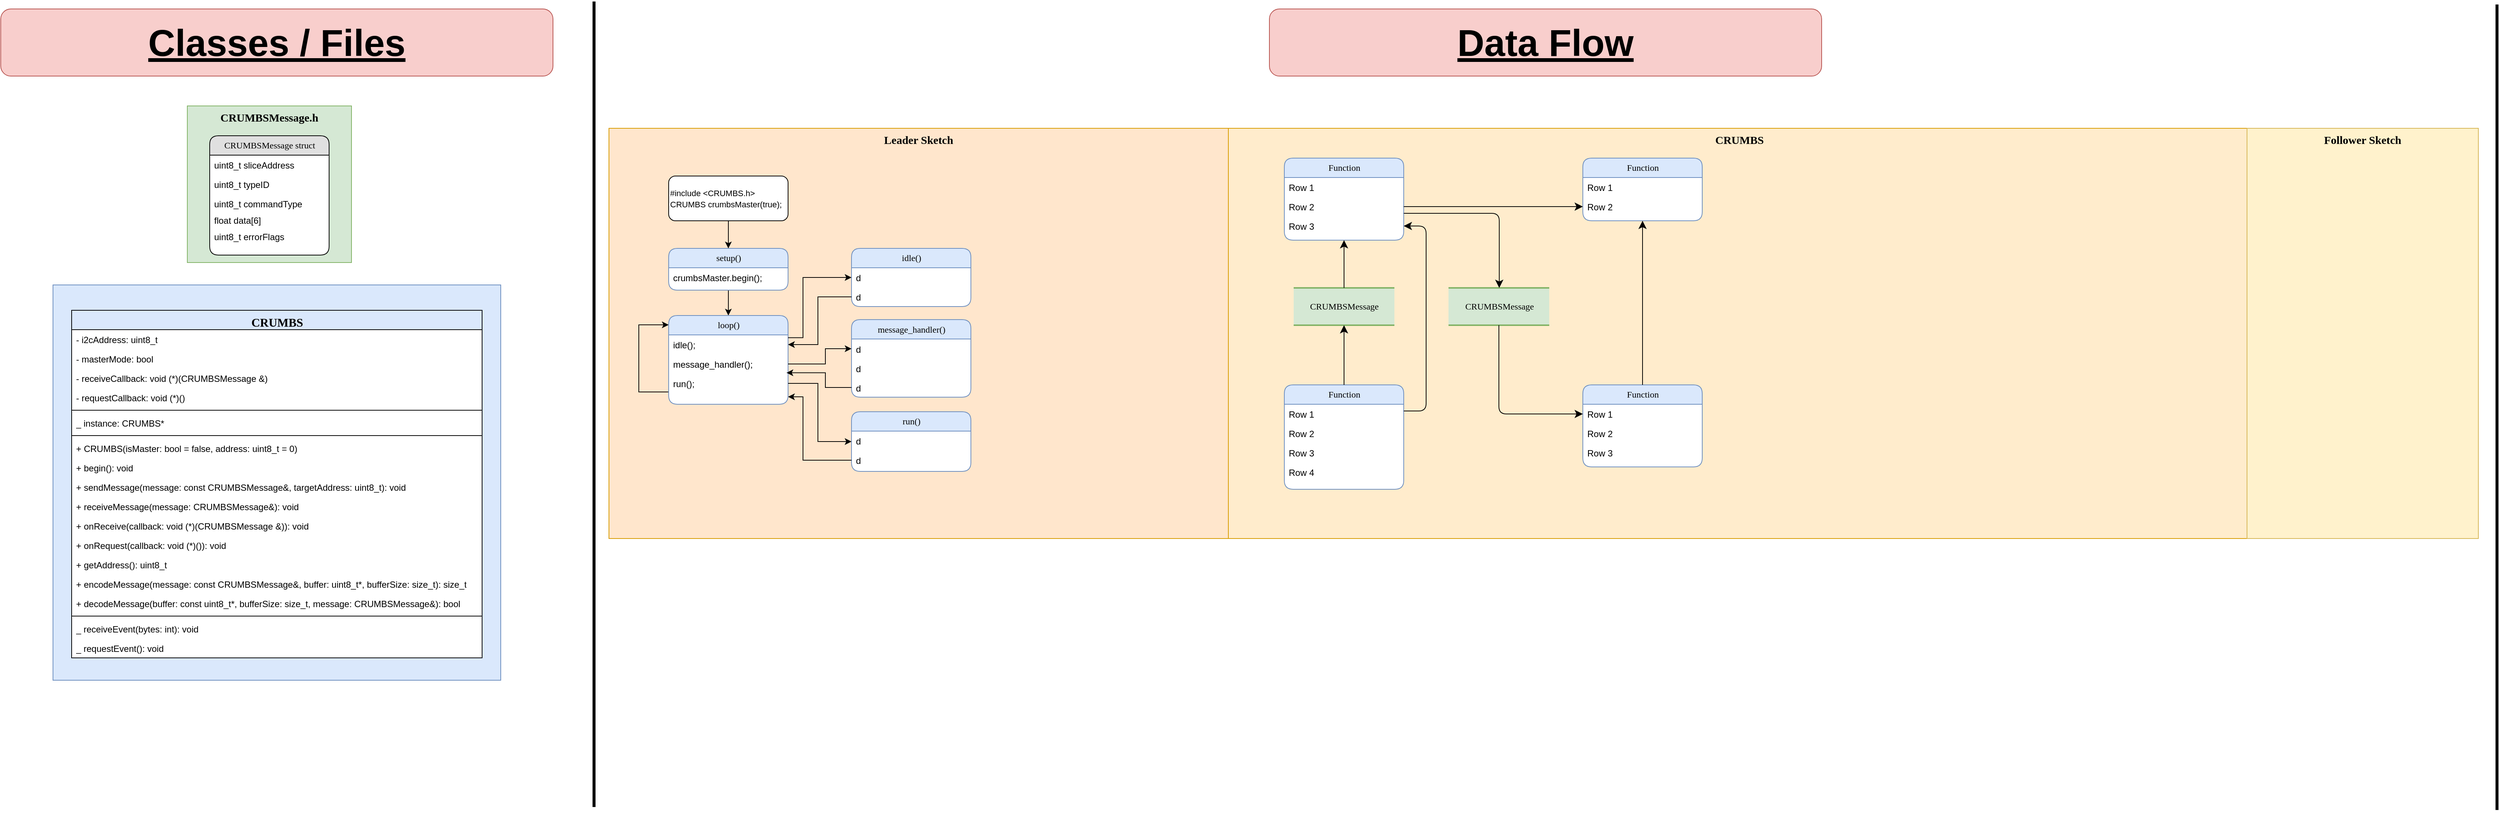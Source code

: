 <mxfile version="26.0.16">
  <diagram id="tjmWz-L2Z0vWePFaMeoU" name="Page-1">
    <mxGraphModel dx="1434" dy="844" grid="1" gridSize="10" guides="1" tooltips="1" connect="1" arrows="1" fold="1" page="1" pageScale="1" pageWidth="850" pageHeight="1100" math="0" shadow="0">
      <root>
        <mxCell id="0" />
        <mxCell id="1" parent="0" />
        <mxCell id="GCxnZ_K5_v9I7kZ8iRKZ-68" value="" style="rounded=0;whiteSpace=wrap;html=1;fillColor=#FFECCC;strokeColor=#d79b00;movable=0;resizable=0;rotatable=0;deletable=0;editable=0;locked=1;connectable=0;" vertex="1" parent="1">
          <mxGeometry x="1700" y="180" width="1365" height="550" as="geometry" />
        </mxCell>
        <mxCell id="GCxnZ_K5_v9I7kZ8iRKZ-62" value="" style="rounded=0;whiteSpace=wrap;html=1;fillColor=#dae8fc;strokeColor=#6c8ebf;" vertex="1" parent="1">
          <mxGeometry x="125" y="390" width="600" height="530" as="geometry" />
        </mxCell>
        <mxCell id="GCxnZ_K5_v9I7kZ8iRKZ-32" value="" style="rounded=0;whiteSpace=wrap;html=1;fillColor=#d5e8d4;strokeColor=#82b366;" vertex="1" parent="1">
          <mxGeometry x="305" y="150" width="220" height="210" as="geometry" />
        </mxCell>
        <mxCell id="GCxnZ_K5_v9I7kZ8iRKZ-2" value="CRUMBSMessage" style="html=1;rounded=0;shadow=0;comic=0;labelBackgroundColor=none;strokeWidth=2;fontFamily=Verdana;fontSize=12;align=center;shape=mxgraph.ios7ui.horLines;fillColor=#d5e8d4;strokeColor=#82b366;" vertex="1" parent="1">
          <mxGeometry x="1787.5" y="394" width="135" height="50" as="geometry" />
        </mxCell>
        <mxCell id="GCxnZ_K5_v9I7kZ8iRKZ-3" value="Function" style="swimlane;html=1;fontStyle=0;childLayout=stackLayout;horizontal=1;startSize=26;fillColor=#dae8fc;horizontalStack=0;resizeParent=1;resizeLast=0;collapsible=1;marginBottom=0;swimlaneFillColor=#ffffff;align=center;rounded=1;shadow=0;comic=0;labelBackgroundColor=none;strokeWidth=1;fontFamily=Verdana;fontSize=12;strokeColor=#6c8ebf;" vertex="1" parent="1">
          <mxGeometry x="1775" y="220" width="160" height="110" as="geometry" />
        </mxCell>
        <mxCell id="GCxnZ_K5_v9I7kZ8iRKZ-4" value="Row 1" style="text;html=1;strokeColor=none;fillColor=none;spacingLeft=4;spacingRight=4;whiteSpace=wrap;overflow=hidden;rotatable=0;points=[[0,0.5],[1,0.5]];portConstraint=eastwest;" vertex="1" parent="GCxnZ_K5_v9I7kZ8iRKZ-3">
          <mxGeometry y="26" width="160" height="26" as="geometry" />
        </mxCell>
        <mxCell id="GCxnZ_K5_v9I7kZ8iRKZ-5" value="Row 2" style="text;html=1;strokeColor=none;fillColor=none;spacingLeft=4;spacingRight=4;whiteSpace=wrap;overflow=hidden;rotatable=0;points=[[0,0.5],[1,0.5]];portConstraint=eastwest;" vertex="1" parent="GCxnZ_K5_v9I7kZ8iRKZ-3">
          <mxGeometry y="52" width="160" height="26" as="geometry" />
        </mxCell>
        <mxCell id="GCxnZ_K5_v9I7kZ8iRKZ-6" value="Row 3" style="text;html=1;strokeColor=none;fillColor=none;spacingLeft=4;spacingRight=4;whiteSpace=wrap;overflow=hidden;rotatable=0;points=[[0,0.5],[1,0.5]];portConstraint=eastwest;" vertex="1" parent="GCxnZ_K5_v9I7kZ8iRKZ-3">
          <mxGeometry y="78" width="160" height="26" as="geometry" />
        </mxCell>
        <mxCell id="GCxnZ_K5_v9I7kZ8iRKZ-7" value="Function" style="swimlane;html=1;fontStyle=0;childLayout=stackLayout;horizontal=1;startSize=26;fillColor=#dae8fc;horizontalStack=0;resizeParent=1;resizeLast=0;collapsible=1;marginBottom=0;swimlaneFillColor=#ffffff;align=center;rounded=1;shadow=0;comic=0;labelBackgroundColor=none;strokeWidth=1;fontFamily=Verdana;fontSize=12;strokeColor=#6c8ebf;" vertex="1" parent="1">
          <mxGeometry x="1775" y="524" width="160" height="140" as="geometry" />
        </mxCell>
        <mxCell id="GCxnZ_K5_v9I7kZ8iRKZ-8" value="Row 1" style="text;html=1;strokeColor=none;fillColor=none;spacingLeft=4;spacingRight=4;whiteSpace=wrap;overflow=hidden;rotatable=0;points=[[0,0.5],[1,0.5]];portConstraint=eastwest;" vertex="1" parent="GCxnZ_K5_v9I7kZ8iRKZ-7">
          <mxGeometry y="26" width="160" height="26" as="geometry" />
        </mxCell>
        <mxCell id="GCxnZ_K5_v9I7kZ8iRKZ-9" value="Row 2" style="text;html=1;strokeColor=none;fillColor=none;spacingLeft=4;spacingRight=4;whiteSpace=wrap;overflow=hidden;rotatable=0;points=[[0,0.5],[1,0.5]];portConstraint=eastwest;" vertex="1" parent="GCxnZ_K5_v9I7kZ8iRKZ-7">
          <mxGeometry y="52" width="160" height="26" as="geometry" />
        </mxCell>
        <mxCell id="GCxnZ_K5_v9I7kZ8iRKZ-10" value="Row 3" style="text;html=1;strokeColor=none;fillColor=none;spacingLeft=4;spacingRight=4;whiteSpace=wrap;overflow=hidden;rotatable=0;points=[[0,0.5],[1,0.5]];portConstraint=eastwest;" vertex="1" parent="GCxnZ_K5_v9I7kZ8iRKZ-7">
          <mxGeometry y="78" width="160" height="26" as="geometry" />
        </mxCell>
        <mxCell id="GCxnZ_K5_v9I7kZ8iRKZ-11" value="Row 4" style="text;html=1;strokeColor=none;fillColor=none;spacingLeft=4;spacingRight=4;whiteSpace=wrap;overflow=hidden;rotatable=0;points=[[0,0.5],[1,0.5]];portConstraint=eastwest;" vertex="1" parent="GCxnZ_K5_v9I7kZ8iRKZ-7">
          <mxGeometry y="104" width="160" height="26" as="geometry" />
        </mxCell>
        <mxCell id="GCxnZ_K5_v9I7kZ8iRKZ-12" value="Function" style="swimlane;html=1;fontStyle=0;childLayout=stackLayout;horizontal=1;startSize=26;fillColor=#dae8fc;horizontalStack=0;resizeParent=1;resizeLast=0;collapsible=1;marginBottom=0;swimlaneFillColor=#ffffff;align=center;rounded=1;shadow=0;comic=0;labelBackgroundColor=none;strokeWidth=1;fontFamily=Verdana;fontSize=12;strokeColor=#6c8ebf;" vertex="1" parent="1">
          <mxGeometry x="2175" y="220" width="160" height="84" as="geometry" />
        </mxCell>
        <mxCell id="GCxnZ_K5_v9I7kZ8iRKZ-13" value="Row 1" style="text;html=1;strokeColor=none;fillColor=none;spacingLeft=4;spacingRight=4;whiteSpace=wrap;overflow=hidden;rotatable=0;points=[[0,0.5],[1,0.5]];portConstraint=eastwest;" vertex="1" parent="GCxnZ_K5_v9I7kZ8iRKZ-12">
          <mxGeometry y="26" width="160" height="26" as="geometry" />
        </mxCell>
        <mxCell id="GCxnZ_K5_v9I7kZ8iRKZ-14" value="Row 2" style="text;html=1;strokeColor=none;fillColor=none;spacingLeft=4;spacingRight=4;whiteSpace=wrap;overflow=hidden;rotatable=0;points=[[0,0.5],[1,0.5]];portConstraint=eastwest;" vertex="1" parent="GCxnZ_K5_v9I7kZ8iRKZ-12">
          <mxGeometry y="52" width="160" height="26" as="geometry" />
        </mxCell>
        <mxCell id="GCxnZ_K5_v9I7kZ8iRKZ-15" value="Function" style="swimlane;html=1;fontStyle=0;childLayout=stackLayout;horizontal=1;startSize=26;fillColor=#dae8fc;horizontalStack=0;resizeParent=1;resizeLast=0;collapsible=1;marginBottom=0;swimlaneFillColor=#ffffff;align=center;rounded=1;shadow=0;comic=0;labelBackgroundColor=none;strokeWidth=1;fontFamily=Verdana;fontSize=12;strokeColor=#6c8ebf;" vertex="1" parent="1">
          <mxGeometry x="2175" y="524" width="160" height="110" as="geometry" />
        </mxCell>
        <mxCell id="GCxnZ_K5_v9I7kZ8iRKZ-16" value="Row 1" style="text;html=1;strokeColor=none;fillColor=none;spacingLeft=4;spacingRight=4;whiteSpace=wrap;overflow=hidden;rotatable=0;points=[[0,0.5],[1,0.5]];portConstraint=eastwest;" vertex="1" parent="GCxnZ_K5_v9I7kZ8iRKZ-15">
          <mxGeometry y="26" width="160" height="26" as="geometry" />
        </mxCell>
        <mxCell id="GCxnZ_K5_v9I7kZ8iRKZ-17" value="Row 2" style="text;html=1;strokeColor=none;fillColor=none;spacingLeft=4;spacingRight=4;whiteSpace=wrap;overflow=hidden;rotatable=0;points=[[0,0.5],[1,0.5]];portConstraint=eastwest;" vertex="1" parent="GCxnZ_K5_v9I7kZ8iRKZ-15">
          <mxGeometry y="52" width="160" height="26" as="geometry" />
        </mxCell>
        <mxCell id="GCxnZ_K5_v9I7kZ8iRKZ-18" value="Row 3" style="text;html=1;strokeColor=none;fillColor=none;spacingLeft=4;spacingRight=4;whiteSpace=wrap;overflow=hidden;rotatable=0;points=[[0,0.5],[1,0.5]];portConstraint=eastwest;" vertex="1" parent="GCxnZ_K5_v9I7kZ8iRKZ-15">
          <mxGeometry y="78" width="160" height="26" as="geometry" />
        </mxCell>
        <mxCell id="GCxnZ_K5_v9I7kZ8iRKZ-19" value="CRUMBSMessage" style="html=1;rounded=0;shadow=0;comic=0;labelBackgroundColor=none;strokeWidth=2;fontFamily=Verdana;fontSize=12;align=center;shape=mxgraph.ios7ui.horLines;fillColor=#d5e8d4;strokeColor=#82b366;" vertex="1" parent="1">
          <mxGeometry x="1995" y="394" width="135" height="50" as="geometry" />
        </mxCell>
        <mxCell id="GCxnZ_K5_v9I7kZ8iRKZ-20" style="edgeStyle=none;html=1;labelBackgroundColor=none;startFill=0;startSize=8;endFill=1;endSize=8;fontFamily=Verdana;fontSize=12;" edge="1" parent="1" source="GCxnZ_K5_v9I7kZ8iRKZ-7" target="GCxnZ_K5_v9I7kZ8iRKZ-2">
          <mxGeometry relative="1" as="geometry" />
        </mxCell>
        <mxCell id="GCxnZ_K5_v9I7kZ8iRKZ-21" style="edgeStyle=none;html=1;labelBackgroundColor=none;startFill=0;startSize=8;endFill=1;endSize=8;fontFamily=Verdana;fontSize=12;" edge="1" parent="1" source="GCxnZ_K5_v9I7kZ8iRKZ-2" target="GCxnZ_K5_v9I7kZ8iRKZ-3">
          <mxGeometry relative="1" as="geometry" />
        </mxCell>
        <mxCell id="GCxnZ_K5_v9I7kZ8iRKZ-22" style="edgeStyle=orthogonalEdgeStyle;html=1;labelBackgroundColor=none;startFill=0;startSize=8;endFill=1;endSize=8;fontFamily=Verdana;fontSize=12;exitX=1;exitY=0.25;entryX=1;entryY=0.5;" edge="1" parent="1" source="GCxnZ_K5_v9I7kZ8iRKZ-7" target="GCxnZ_K5_v9I7kZ8iRKZ-6">
          <mxGeometry relative="1" as="geometry">
            <Array as="points">
              <mxPoint x="1965" y="559" />
              <mxPoint x="1965" y="311" />
            </Array>
          </mxGeometry>
        </mxCell>
        <mxCell id="GCxnZ_K5_v9I7kZ8iRKZ-23" value="" style="edgeStyle=orthogonalEdgeStyle;html=1;labelBackgroundColor=none;startFill=0;startSize=8;endFill=1;endSize=8;fontFamily=Verdana;fontSize=12;" edge="1" parent="1" source="GCxnZ_K5_v9I7kZ8iRKZ-19" target="GCxnZ_K5_v9I7kZ8iRKZ-16">
          <mxGeometry x="-0.134" y="32" relative="1" as="geometry">
            <mxPoint as="offset" />
          </mxGeometry>
        </mxCell>
        <mxCell id="GCxnZ_K5_v9I7kZ8iRKZ-24" style="edgeStyle=orthogonalEdgeStyle;html=1;labelBackgroundColor=none;startFill=0;startSize=8;endFill=1;endSize=8;fontFamily=Verdana;fontSize=12;" edge="1" parent="1" source="GCxnZ_K5_v9I7kZ8iRKZ-3" target="GCxnZ_K5_v9I7kZ8iRKZ-19">
          <mxGeometry relative="1" as="geometry">
            <Array as="points">
              <mxPoint x="2063" y="294" />
            </Array>
          </mxGeometry>
        </mxCell>
        <mxCell id="GCxnZ_K5_v9I7kZ8iRKZ-25" style="edgeStyle=orthogonalEdgeStyle;html=1;labelBackgroundColor=none;startFill=0;startSize=8;endFill=1;endSize=8;fontFamily=Verdana;fontSize=12;" edge="1" parent="1" source="GCxnZ_K5_v9I7kZ8iRKZ-15" target="GCxnZ_K5_v9I7kZ8iRKZ-12">
          <mxGeometry relative="1" as="geometry" />
        </mxCell>
        <mxCell id="GCxnZ_K5_v9I7kZ8iRKZ-26" style="edgeStyle=orthogonalEdgeStyle;html=1;exitX=1;exitY=0.5;entryX=0;entryY=0.5;labelBackgroundColor=none;startFill=0;startSize=8;endFill=1;endSize=8;fontFamily=Verdana;fontSize=12;" edge="1" parent="1" source="GCxnZ_K5_v9I7kZ8iRKZ-5" target="GCxnZ_K5_v9I7kZ8iRKZ-14">
          <mxGeometry relative="1" as="geometry">
            <Array as="points" />
          </mxGeometry>
        </mxCell>
        <mxCell id="GCxnZ_K5_v9I7kZ8iRKZ-27" value="CRUMBSMessage struct" style="swimlane;html=1;fontStyle=0;childLayout=stackLayout;horizontal=1;startSize=26;fillColor=#e0e0e0;horizontalStack=0;resizeParent=1;resizeLast=0;collapsible=1;marginBottom=0;swimlaneFillColor=#ffffff;align=center;rounded=1;shadow=0;comic=0;labelBackgroundColor=none;strokeWidth=1;fontFamily=Verdana;fontSize=12" vertex="1" parent="1">
          <mxGeometry x="335" y="190" width="160" height="160" as="geometry" />
        </mxCell>
        <mxCell id="GCxnZ_K5_v9I7kZ8iRKZ-28" value="uint8_t sliceAddress" style="text;html=1;strokeColor=none;fillColor=none;spacingLeft=4;spacingRight=4;whiteSpace=wrap;overflow=hidden;rotatable=0;points=[[0,0.5],[1,0.5]];portConstraint=eastwest;" vertex="1" parent="GCxnZ_K5_v9I7kZ8iRKZ-27">
          <mxGeometry y="26" width="160" height="26" as="geometry" />
        </mxCell>
        <mxCell id="GCxnZ_K5_v9I7kZ8iRKZ-29" value="uint8_t&amp;nbsp;typeID" style="text;html=1;strokeColor=none;fillColor=none;spacingLeft=4;spacingRight=4;whiteSpace=wrap;overflow=hidden;rotatable=0;points=[[0,0.5],[1,0.5]];portConstraint=eastwest;" vertex="1" parent="GCxnZ_K5_v9I7kZ8iRKZ-27">
          <mxGeometry y="52" width="160" height="26" as="geometry" />
        </mxCell>
        <mxCell id="GCxnZ_K5_v9I7kZ8iRKZ-30" value="uint8_t&amp;nbsp;commandType" style="text;html=1;strokeColor=none;fillColor=none;spacingLeft=4;spacingRight=4;whiteSpace=wrap;overflow=hidden;rotatable=0;points=[[0,0.5],[1,0.5]];portConstraint=eastwest;" vertex="1" parent="GCxnZ_K5_v9I7kZ8iRKZ-27">
          <mxGeometry y="78" width="160" height="22" as="geometry" />
        </mxCell>
        <mxCell id="GCxnZ_K5_v9I7kZ8iRKZ-33" value="float data[6]" style="text;html=1;strokeColor=none;fillColor=none;spacingLeft=4;spacingRight=4;whiteSpace=wrap;overflow=hidden;rotatable=0;points=[[0,0.5],[1,0.5]];portConstraint=eastwest;" vertex="1" parent="GCxnZ_K5_v9I7kZ8iRKZ-27">
          <mxGeometry y="100" width="160" height="22" as="geometry" />
        </mxCell>
        <mxCell id="GCxnZ_K5_v9I7kZ8iRKZ-34" value="uint8_t&amp;nbsp;errorFlags" style="text;html=1;strokeColor=none;fillColor=none;spacingLeft=4;spacingRight=4;whiteSpace=wrap;overflow=hidden;rotatable=0;points=[[0,0.5],[1,0.5]];portConstraint=eastwest;" vertex="1" parent="GCxnZ_K5_v9I7kZ8iRKZ-27">
          <mxGeometry y="122" width="160" height="22" as="geometry" />
        </mxCell>
        <mxCell id="GCxnZ_K5_v9I7kZ8iRKZ-36" value="&lt;span style=&quot;color: rgb(0, 0, 0); font-family: Verdana; font-style: normal; font-variant-ligatures: normal; font-variant-caps: normal; letter-spacing: normal; orphans: 2; text-indent: 0px; text-transform: none; widows: 2; word-spacing: 0px; -webkit-text-stroke-width: 0px; white-space: nowrap; text-decoration-thickness: initial; text-decoration-style: initial; text-decoration-color: initial; float: none; display: inline !important;&quot;&gt;CRUMBSMessage.h&lt;/span&gt;" style="text;whiteSpace=wrap;html=1;align=center;fontSize=15;fontStyle=1;labelBackgroundColor=none;" vertex="1" parent="1">
          <mxGeometry x="345" y="150" width="140" height="40" as="geometry" />
        </mxCell>
        <mxCell id="GCxnZ_K5_v9I7kZ8iRKZ-37" value="&lt;font style=&quot;font-size: 16px;&quot;&gt;CRUMBS&lt;/font&gt;" style="swimlane;html=1;fontStyle=1;align=center;verticalAlign=top;childLayout=stackLayout;horizontal=1;startSize=26;horizontalStack=0;resizeParent=1;resizeLast=0;collapsible=1;marginBottom=0;swimlaneFillColor=#ffffff;rounded=0;shadow=0;comic=0;labelBackgroundColor=none;strokeWidth=1;fillColor=none;fontFamily=Verdana;fontSize=12" vertex="1" parent="1">
          <mxGeometry x="150" y="424" width="550" height="466" as="geometry" />
        </mxCell>
        <mxCell id="GCxnZ_K5_v9I7kZ8iRKZ-39" value="- i2cAddress: uint8_t" style="text;html=1;strokeColor=none;fillColor=none;align=left;verticalAlign=top;spacingLeft=4;spacingRight=4;whiteSpace=wrap;overflow=hidden;rotatable=0;points=[[0,0.5],[1,0.5]];portConstraint=eastwest;" vertex="1" parent="GCxnZ_K5_v9I7kZ8iRKZ-37">
          <mxGeometry y="26" width="550" height="26" as="geometry" />
        </mxCell>
        <mxCell id="GCxnZ_K5_v9I7kZ8iRKZ-40" value="- masterMode: bool" style="text;html=1;strokeColor=none;fillColor=none;align=left;verticalAlign=top;spacingLeft=4;spacingRight=4;whiteSpace=wrap;overflow=hidden;rotatable=0;points=[[0,0.5],[1,0.5]];portConstraint=eastwest;" vertex="1" parent="GCxnZ_K5_v9I7kZ8iRKZ-37">
          <mxGeometry y="52" width="550" height="26" as="geometry" />
        </mxCell>
        <mxCell id="GCxnZ_K5_v9I7kZ8iRKZ-41" value="- receiveCallback: void (*)(CRUMBSMessage &amp;amp;)" style="text;html=1;strokeColor=none;fillColor=none;align=left;verticalAlign=top;spacingLeft=4;spacingRight=4;whiteSpace=wrap;overflow=hidden;rotatable=0;points=[[0,0.5],[1,0.5]];portConstraint=eastwest;" vertex="1" parent="GCxnZ_K5_v9I7kZ8iRKZ-37">
          <mxGeometry y="78" width="550" height="26" as="geometry" />
        </mxCell>
        <mxCell id="GCxnZ_K5_v9I7kZ8iRKZ-42" value="- requestCallback: void (*)()" style="text;html=1;strokeColor=none;fillColor=none;align=left;verticalAlign=top;spacingLeft=4;spacingRight=4;whiteSpace=wrap;overflow=hidden;rotatable=0;points=[[0,0.5],[1,0.5]];portConstraint=eastwest;" vertex="1" parent="GCxnZ_K5_v9I7kZ8iRKZ-37">
          <mxGeometry y="104" width="550" height="26" as="geometry" />
        </mxCell>
        <mxCell id="GCxnZ_K5_v9I7kZ8iRKZ-43" value="" style="line;html=1;strokeWidth=1;fillColor=none;align=left;verticalAlign=middle;spacingTop=-1;spacingLeft=3;spacingRight=3;rotatable=0;labelPosition=right;points=[];portConstraint=eastwest;" vertex="1" parent="GCxnZ_K5_v9I7kZ8iRKZ-37">
          <mxGeometry y="130" width="550" height="8" as="geometry" />
        </mxCell>
        <mxCell id="GCxnZ_K5_v9I7kZ8iRKZ-45" value="_ instance: CRUMBS*" style="text;html=1;strokeColor=none;fillColor=none;align=left;verticalAlign=top;spacingLeft=4;spacingRight=4;whiteSpace=wrap;overflow=hidden;rotatable=0;points=[[0,0.5],[1,0.5]];portConstraint=eastwest;" vertex="1" parent="GCxnZ_K5_v9I7kZ8iRKZ-37">
          <mxGeometry y="138" width="550" height="26" as="geometry" />
        </mxCell>
        <mxCell id="GCxnZ_K5_v9I7kZ8iRKZ-59" value="" style="line;html=1;strokeWidth=1;fillColor=none;align=left;verticalAlign=middle;spacingTop=-1;spacingLeft=3;spacingRight=3;rotatable=0;labelPosition=right;points=[];portConstraint=eastwest;" vertex="1" parent="GCxnZ_K5_v9I7kZ8iRKZ-37">
          <mxGeometry y="164" width="550" height="8" as="geometry" />
        </mxCell>
        <mxCell id="GCxnZ_K5_v9I7kZ8iRKZ-60" value="+ CRUMBS(isMaster: bool = false, address: uint8_t = 0)" style="text;html=1;strokeColor=none;fillColor=none;align=left;verticalAlign=top;spacingLeft=4;spacingRight=4;whiteSpace=wrap;overflow=hidden;rotatable=0;points=[[0,0.5],[1,0.5]];portConstraint=eastwest;" vertex="1" parent="GCxnZ_K5_v9I7kZ8iRKZ-37">
          <mxGeometry y="172" width="550" height="26" as="geometry" />
        </mxCell>
        <mxCell id="GCxnZ_K5_v9I7kZ8iRKZ-46" value="+ begin(): void" style="text;html=1;strokeColor=none;fillColor=none;align=left;verticalAlign=top;spacingLeft=4;spacingRight=4;whiteSpace=wrap;overflow=hidden;rotatable=0;points=[[0,0.5],[1,0.5]];portConstraint=eastwest;" vertex="1" parent="GCxnZ_K5_v9I7kZ8iRKZ-37">
          <mxGeometry y="198" width="550" height="26" as="geometry" />
        </mxCell>
        <mxCell id="GCxnZ_K5_v9I7kZ8iRKZ-47" value="+ sendMessage(message: const CRUMBSMessage&amp;amp;, targetAddress: uint8_t): void" style="text;html=1;strokeColor=none;fillColor=none;align=left;verticalAlign=top;spacingLeft=4;spacingRight=4;whiteSpace=wrap;overflow=hidden;rotatable=0;points=[[0,0.5],[1,0.5]];portConstraint=eastwest;" vertex="1" parent="GCxnZ_K5_v9I7kZ8iRKZ-37">
          <mxGeometry y="224" width="550" height="26" as="geometry" />
        </mxCell>
        <mxCell id="GCxnZ_K5_v9I7kZ8iRKZ-48" value="+ receiveMessage(message: CRUMBSMessage&amp;amp;): void" style="text;html=1;strokeColor=none;fillColor=none;align=left;verticalAlign=top;spacingLeft=4;spacingRight=4;whiteSpace=wrap;overflow=hidden;rotatable=0;points=[[0,0.5],[1,0.5]];portConstraint=eastwest;" vertex="1" parent="GCxnZ_K5_v9I7kZ8iRKZ-37">
          <mxGeometry y="250" width="550" height="26" as="geometry" />
        </mxCell>
        <mxCell id="GCxnZ_K5_v9I7kZ8iRKZ-50" value="+ onReceive(callback: void (*)(CRUMBSMessage &amp;amp;)): void" style="text;html=1;strokeColor=none;fillColor=none;align=left;verticalAlign=top;spacingLeft=4;spacingRight=4;whiteSpace=wrap;overflow=hidden;rotatable=0;points=[[0,0.5],[1,0.5]];portConstraint=eastwest;" vertex="1" parent="GCxnZ_K5_v9I7kZ8iRKZ-37">
          <mxGeometry y="276" width="550" height="26" as="geometry" />
        </mxCell>
        <mxCell id="GCxnZ_K5_v9I7kZ8iRKZ-49" value="+ onRequest(callback: void (*)()): void" style="text;html=1;strokeColor=none;fillColor=none;align=left;verticalAlign=top;spacingLeft=4;spacingRight=4;whiteSpace=wrap;overflow=hidden;rotatable=0;points=[[0,0.5],[1,0.5]];portConstraint=eastwest;" vertex="1" parent="GCxnZ_K5_v9I7kZ8iRKZ-37">
          <mxGeometry y="302" width="550" height="26" as="geometry" />
        </mxCell>
        <mxCell id="GCxnZ_K5_v9I7kZ8iRKZ-54" value="+ getAddress(): uint8_t" style="text;html=1;strokeColor=none;fillColor=none;align=left;verticalAlign=top;spacingLeft=4;spacingRight=4;whiteSpace=wrap;overflow=hidden;rotatable=0;points=[[0,0.5],[1,0.5]];portConstraint=eastwest;" vertex="1" parent="GCxnZ_K5_v9I7kZ8iRKZ-37">
          <mxGeometry y="328" width="550" height="26" as="geometry" />
        </mxCell>
        <mxCell id="GCxnZ_K5_v9I7kZ8iRKZ-55" value="+ encodeMessage(message: const CRUMBSMessage&amp;amp;, buffer: uint8_t*, bufferSize: size_t): size_t" style="text;html=1;strokeColor=none;fillColor=none;align=left;verticalAlign=top;spacingLeft=4;spacingRight=4;whiteSpace=wrap;overflow=hidden;rotatable=0;points=[[0,0.5],[1,0.5]];portConstraint=eastwest;" vertex="1" parent="GCxnZ_K5_v9I7kZ8iRKZ-37">
          <mxGeometry y="354" width="550" height="26" as="geometry" />
        </mxCell>
        <mxCell id="GCxnZ_K5_v9I7kZ8iRKZ-56" value="+ decodeMessage(buffer: const uint8_t*, bufferSize: size_t, message: CRUMBSMessage&amp;amp;): bool" style="text;html=1;strokeColor=none;fillColor=none;align=left;verticalAlign=top;spacingLeft=4;spacingRight=4;whiteSpace=wrap;overflow=hidden;rotatable=0;points=[[0,0.5],[1,0.5]];portConstraint=eastwest;" vertex="1" parent="GCxnZ_K5_v9I7kZ8iRKZ-37">
          <mxGeometry y="380" width="550" height="26" as="geometry" />
        </mxCell>
        <mxCell id="GCxnZ_K5_v9I7kZ8iRKZ-61" value="" style="line;html=1;strokeWidth=1;fillColor=none;align=left;verticalAlign=middle;spacingTop=-1;spacingLeft=3;spacingRight=3;rotatable=0;labelPosition=right;points=[];portConstraint=eastwest;" vertex="1" parent="GCxnZ_K5_v9I7kZ8iRKZ-37">
          <mxGeometry y="406" width="550" height="8" as="geometry" />
        </mxCell>
        <mxCell id="GCxnZ_K5_v9I7kZ8iRKZ-57" value="_ receiveEvent(bytes: int): void" style="text;html=1;strokeColor=none;fillColor=none;align=left;verticalAlign=top;spacingLeft=4;spacingRight=4;whiteSpace=wrap;overflow=hidden;rotatable=0;points=[[0,0.5],[1,0.5]];portConstraint=eastwest;" vertex="1" parent="GCxnZ_K5_v9I7kZ8iRKZ-37">
          <mxGeometry y="414" width="550" height="26" as="geometry" />
        </mxCell>
        <mxCell id="GCxnZ_K5_v9I7kZ8iRKZ-58" value="_ requestEvent(): void&amp;nbsp;" style="text;html=1;strokeColor=none;fillColor=none;align=left;verticalAlign=top;spacingLeft=4;spacingRight=4;whiteSpace=wrap;overflow=hidden;rotatable=0;points=[[0,0.5],[1,0.5]];portConstraint=eastwest;" vertex="1" parent="GCxnZ_K5_v9I7kZ8iRKZ-37">
          <mxGeometry y="440" width="550" height="26" as="geometry" />
        </mxCell>
        <mxCell id="GCxnZ_K5_v9I7kZ8iRKZ-64" value="&lt;font style=&quot;font-size: 50px;&quot;&gt;&lt;b&gt;&lt;u&gt;Classes / Files&lt;/u&gt;&lt;/b&gt;&lt;/font&gt;" style="rounded=1;whiteSpace=wrap;html=1;fillColor=#f8cecc;strokeColor=#b85450;" vertex="1" parent="1">
          <mxGeometry x="55" y="20" width="740" height="90" as="geometry" />
        </mxCell>
        <mxCell id="GCxnZ_K5_v9I7kZ8iRKZ-65" value="&lt;font style=&quot;font-size: 50px;&quot;&gt;&lt;b&gt;&lt;u&gt;Data Flow&lt;/u&gt;&lt;/b&gt;&lt;/font&gt;" style="rounded=1;whiteSpace=wrap;html=1;fillColor=#f8cecc;strokeColor=#b85450;" vertex="1" parent="1">
          <mxGeometry x="1755" y="20" width="740" height="90" as="geometry" />
        </mxCell>
        <mxCell id="GCxnZ_K5_v9I7kZ8iRKZ-66" value="" style="endArrow=none;html=1;rounded=0;strokeWidth=4;movable=1;resizable=1;rotatable=1;deletable=1;editable=1;locked=0;connectable=1;" edge="1" parent="1">
          <mxGeometry width="50" height="50" relative="1" as="geometry">
            <mxPoint x="850" y="1090" as="sourcePoint" />
            <mxPoint x="850" y="10" as="targetPoint" />
          </mxGeometry>
        </mxCell>
        <mxCell id="GCxnZ_K5_v9I7kZ8iRKZ-70" value="&lt;span style=&quot;color: rgb(0, 0, 0); font-family: Verdana; font-style: normal; font-variant-ligatures: normal; font-variant-caps: normal; letter-spacing: normal; orphans: 2; text-indent: 0px; text-transform: none; widows: 2; word-spacing: 0px; -webkit-text-stroke-width: 0px; white-space: nowrap; text-decoration-thickness: initial; text-decoration-style: initial; text-decoration-color: initial; float: none; display: inline !important;&quot;&gt;CRUMBS&lt;/span&gt;" style="text;whiteSpace=wrap;html=1;align=center;fontSize=15;fontStyle=1;labelBackgroundColor=none;" vertex="1" parent="1">
          <mxGeometry x="2315" y="180" width="140" height="40" as="geometry" />
        </mxCell>
        <mxCell id="GCxnZ_K5_v9I7kZ8iRKZ-71" value="" style="rounded=0;whiteSpace=wrap;html=1;fillColor=#ffe6cc;strokeColor=#d79b00;movable=0;resizable=0;rotatable=0;deletable=0;editable=0;locked=1;connectable=0;" vertex="1" parent="1">
          <mxGeometry x="870" y="180" width="830" height="550" as="geometry" />
        </mxCell>
        <mxCell id="GCxnZ_K5_v9I7kZ8iRKZ-72" value="" style="rounded=0;whiteSpace=wrap;html=1;fillColor=#fff2cc;strokeColor=#d6b656;movable=0;resizable=0;rotatable=0;deletable=0;editable=0;locked=1;connectable=0;" vertex="1" parent="1">
          <mxGeometry x="3065" y="180" width="310" height="550" as="geometry" />
        </mxCell>
        <mxCell id="GCxnZ_K5_v9I7kZ8iRKZ-73" value="&lt;span style=&quot;color: rgb(0, 0, 0); font-family: Verdana; font-style: normal; font-variant-ligatures: normal; font-variant-caps: normal; letter-spacing: normal; orphans: 2; text-indent: 0px; text-transform: none; widows: 2; word-spacing: 0px; -webkit-text-stroke-width: 0px; white-space: nowrap; text-decoration-thickness: initial; text-decoration-style: initial; text-decoration-color: initial; float: none; display: inline !important;&quot;&gt;Leader Sketch&lt;/span&gt;" style="text;whiteSpace=wrap;html=1;align=center;fontSize=15;fontStyle=1;labelBackgroundColor=none;" vertex="1" parent="1">
          <mxGeometry x="1215" y="180" width="140" height="40" as="geometry" />
        </mxCell>
        <mxCell id="GCxnZ_K5_v9I7kZ8iRKZ-74" value="&lt;span style=&quot;color: rgb(0, 0, 0); font-family: Verdana; font-style: normal; font-variant-ligatures: normal; font-variant-caps: normal; letter-spacing: normal; orphans: 2; text-indent: 0px; text-transform: none; widows: 2; word-spacing: 0px; -webkit-text-stroke-width: 0px; white-space: nowrap; text-decoration-thickness: initial; text-decoration-style: initial; text-decoration-color: initial; float: none; display: inline !important;&quot;&gt;Follower Sketch&lt;/span&gt;" style="text;whiteSpace=wrap;html=1;align=center;fontSize=15;fontStyle=1;labelBackgroundColor=none;" vertex="1" parent="1">
          <mxGeometry x="3150" y="180" width="140" height="40" as="geometry" />
        </mxCell>
        <mxCell id="GCxnZ_K5_v9I7kZ8iRKZ-75" value="" style="endArrow=none;html=1;rounded=0;strokeWidth=4;movable=1;resizable=1;rotatable=1;deletable=1;editable=1;locked=0;connectable=1;" edge="1" parent="1">
          <mxGeometry width="50" height="50" relative="1" as="geometry">
            <mxPoint x="3400" y="1094" as="sourcePoint" />
            <mxPoint x="3400" y="14" as="targetPoint" />
          </mxGeometry>
        </mxCell>
        <mxCell id="GCxnZ_K5_v9I7kZ8iRKZ-94" value="" style="edgeStyle=orthogonalEdgeStyle;rounded=0;orthogonalLoop=1;jettySize=auto;html=1;entryX=0.5;entryY=0;entryDx=0;entryDy=0;" edge="1" parent="1" source="GCxnZ_K5_v9I7kZ8iRKZ-77" target="GCxnZ_K5_v9I7kZ8iRKZ-82">
          <mxGeometry relative="1" as="geometry" />
        </mxCell>
        <mxCell id="GCxnZ_K5_v9I7kZ8iRKZ-77" value="setup()" style="swimlane;html=1;fontStyle=0;childLayout=stackLayout;horizontal=1;startSize=26;fillColor=#dae8fc;horizontalStack=0;resizeParent=1;resizeLast=0;collapsible=1;marginBottom=0;swimlaneFillColor=#ffffff;align=center;rounded=1;shadow=0;comic=0;labelBackgroundColor=none;strokeWidth=1;fontFamily=Verdana;fontSize=12;strokeColor=#6c8ebf;" vertex="1" parent="1">
          <mxGeometry x="950" y="341" width="160" height="56" as="geometry" />
        </mxCell>
        <mxCell id="GCxnZ_K5_v9I7kZ8iRKZ-78" value="crumbsMaster.begin();" style="text;html=1;strokeColor=none;fillColor=none;spacingLeft=4;spacingRight=4;whiteSpace=wrap;overflow=hidden;rotatable=0;points=[[0,0.5],[1,0.5]];portConstraint=eastwest;" vertex="1" parent="GCxnZ_K5_v9I7kZ8iRKZ-77">
          <mxGeometry y="26" width="160" height="26" as="geometry" />
        </mxCell>
        <mxCell id="GCxnZ_K5_v9I7kZ8iRKZ-95" value="" style="edgeStyle=orthogonalEdgeStyle;rounded=0;orthogonalLoop=1;jettySize=auto;html=1;entryX=0.5;entryY=0;entryDx=0;entryDy=0;" edge="1" parent="1" source="GCxnZ_K5_v9I7kZ8iRKZ-81" target="GCxnZ_K5_v9I7kZ8iRKZ-77">
          <mxGeometry relative="1" as="geometry" />
        </mxCell>
        <mxCell id="GCxnZ_K5_v9I7kZ8iRKZ-81" value="&lt;div&gt;&lt;font style=&quot;font-size: 11px;&quot;&gt;#include &amp;lt;CRUMBS.h&amp;gt;&lt;/font&gt;&lt;/div&gt;&lt;div&gt;&lt;font style=&quot;font-size: 11px;&quot;&gt;CRUMBS crumbsMaster(true);&lt;/font&gt;&lt;/div&gt;" style="rounded=1;whiteSpace=wrap;html=1;align=left;" vertex="1" parent="1">
          <mxGeometry x="950" y="244" width="160" height="60" as="geometry" />
        </mxCell>
        <mxCell id="GCxnZ_K5_v9I7kZ8iRKZ-101" style="edgeStyle=elbowEdgeStyle;rounded=0;orthogonalLoop=1;jettySize=auto;html=1;" edge="1" parent="1">
          <mxGeometry relative="1" as="geometry">
            <mxPoint x="950" y="443.5" as="targetPoint" />
            <mxPoint x="950" y="533.5" as="sourcePoint" />
            <Array as="points">
              <mxPoint x="910" y="491" />
            </Array>
          </mxGeometry>
        </mxCell>
        <mxCell id="GCxnZ_K5_v9I7kZ8iRKZ-82" value="loop()" style="swimlane;html=1;fontStyle=0;childLayout=stackLayout;horizontal=1;startSize=26;fillColor=#dae8fc;horizontalStack=0;resizeParent=1;resizeLast=0;collapsible=1;marginBottom=0;swimlaneFillColor=#ffffff;align=center;rounded=1;shadow=0;comic=0;labelBackgroundColor=none;strokeWidth=1;fontFamily=Verdana;fontSize=12;strokeColor=#6c8ebf;" vertex="1" parent="1">
          <mxGeometry x="950" y="431" width="160" height="119" as="geometry" />
        </mxCell>
        <mxCell id="GCxnZ_K5_v9I7kZ8iRKZ-83" value="idle();" style="text;html=1;strokeColor=none;fillColor=none;spacingLeft=4;spacingRight=4;whiteSpace=wrap;overflow=hidden;rotatable=0;points=[[0,0.5],[1,0.5]];portConstraint=eastwest;" vertex="1" parent="GCxnZ_K5_v9I7kZ8iRKZ-82">
          <mxGeometry y="26" width="160" height="26" as="geometry" />
        </mxCell>
        <mxCell id="GCxnZ_K5_v9I7kZ8iRKZ-84" value="message_handler();" style="text;html=1;strokeColor=none;fillColor=none;spacingLeft=4;spacingRight=4;whiteSpace=wrap;overflow=hidden;rotatable=0;points=[[0,0.5],[1,0.5]];portConstraint=eastwest;" vertex="1" parent="GCxnZ_K5_v9I7kZ8iRKZ-82">
          <mxGeometry y="52" width="160" height="26" as="geometry" />
        </mxCell>
        <mxCell id="GCxnZ_K5_v9I7kZ8iRKZ-85" value="run();" style="text;html=1;strokeColor=none;fillColor=none;spacingLeft=4;spacingRight=4;whiteSpace=wrap;overflow=hidden;rotatable=0;points=[[0,0.5],[1,0.5]];portConstraint=eastwest;" vertex="1" parent="GCxnZ_K5_v9I7kZ8iRKZ-82">
          <mxGeometry y="78" width="160" height="26" as="geometry" />
        </mxCell>
        <mxCell id="GCxnZ_K5_v9I7kZ8iRKZ-102" value="idle()" style="swimlane;html=1;fontStyle=0;childLayout=stackLayout;horizontal=1;startSize=26;fillColor=#dae8fc;horizontalStack=0;resizeParent=1;resizeLast=0;collapsible=1;marginBottom=0;swimlaneFillColor=#ffffff;align=center;rounded=1;shadow=0;comic=0;labelBackgroundColor=none;strokeWidth=1;fontFamily=Verdana;fontSize=12;strokeColor=#6c8ebf;" vertex="1" parent="1">
          <mxGeometry x="1195" y="341" width="160" height="78" as="geometry" />
        </mxCell>
        <mxCell id="GCxnZ_K5_v9I7kZ8iRKZ-103" value="d" style="text;html=1;strokeColor=none;fillColor=none;spacingLeft=4;spacingRight=4;whiteSpace=wrap;overflow=hidden;rotatable=0;points=[[0,0.5],[1,0.5]];portConstraint=eastwest;" vertex="1" parent="GCxnZ_K5_v9I7kZ8iRKZ-102">
          <mxGeometry y="26" width="160" height="26" as="geometry" />
        </mxCell>
        <mxCell id="GCxnZ_K5_v9I7kZ8iRKZ-104" value="d" style="text;html=1;strokeColor=none;fillColor=none;spacingLeft=4;spacingRight=4;whiteSpace=wrap;overflow=hidden;rotatable=0;points=[[0,0.5],[1,0.5]];portConstraint=eastwest;" vertex="1" parent="GCxnZ_K5_v9I7kZ8iRKZ-102">
          <mxGeometry y="52" width="160" height="26" as="geometry" />
        </mxCell>
        <mxCell id="GCxnZ_K5_v9I7kZ8iRKZ-106" value="message_handler()" style="swimlane;html=1;fontStyle=0;childLayout=stackLayout;horizontal=1;startSize=26;fillColor=#dae8fc;horizontalStack=0;resizeParent=1;resizeLast=0;collapsible=1;marginBottom=0;swimlaneFillColor=#ffffff;align=center;rounded=1;shadow=0;comic=0;labelBackgroundColor=none;strokeWidth=1;fontFamily=Verdana;fontSize=12;strokeColor=#6c8ebf;" vertex="1" parent="1">
          <mxGeometry x="1195" y="436.5" width="160" height="104" as="geometry" />
        </mxCell>
        <mxCell id="GCxnZ_K5_v9I7kZ8iRKZ-107" value="d" style="text;html=1;strokeColor=none;fillColor=none;spacingLeft=4;spacingRight=4;whiteSpace=wrap;overflow=hidden;rotatable=0;points=[[0,0.5],[1,0.5]];portConstraint=eastwest;" vertex="1" parent="GCxnZ_K5_v9I7kZ8iRKZ-106">
          <mxGeometry y="26" width="160" height="26" as="geometry" />
        </mxCell>
        <mxCell id="GCxnZ_K5_v9I7kZ8iRKZ-122" value="d" style="text;html=1;strokeColor=none;fillColor=none;spacingLeft=4;spacingRight=4;whiteSpace=wrap;overflow=hidden;rotatable=0;points=[[0,0.5],[1,0.5]];portConstraint=eastwest;" vertex="1" parent="GCxnZ_K5_v9I7kZ8iRKZ-106">
          <mxGeometry y="52" width="160" height="26" as="geometry" />
        </mxCell>
        <mxCell id="GCxnZ_K5_v9I7kZ8iRKZ-108" value="d" style="text;html=1;strokeColor=none;fillColor=none;spacingLeft=4;spacingRight=4;whiteSpace=wrap;overflow=hidden;rotatable=0;points=[[0,0.5],[1,0.5]];portConstraint=eastwest;" vertex="1" parent="GCxnZ_K5_v9I7kZ8iRKZ-106">
          <mxGeometry y="78" width="160" height="26" as="geometry" />
        </mxCell>
        <mxCell id="GCxnZ_K5_v9I7kZ8iRKZ-110" value="run()" style="swimlane;html=1;fontStyle=0;childLayout=stackLayout;horizontal=1;startSize=26;fillColor=#dae8fc;horizontalStack=0;resizeParent=1;resizeLast=0;collapsible=1;marginBottom=0;swimlaneFillColor=#ffffff;align=center;rounded=1;shadow=0;comic=0;labelBackgroundColor=none;strokeWidth=1;fontFamily=Verdana;fontSize=12;strokeColor=#6c8ebf;" vertex="1" parent="1">
          <mxGeometry x="1195" y="560" width="160" height="80" as="geometry" />
        </mxCell>
        <mxCell id="GCxnZ_K5_v9I7kZ8iRKZ-111" value="d" style="text;html=1;strokeColor=none;fillColor=none;spacingLeft=4;spacingRight=4;whiteSpace=wrap;overflow=hidden;rotatable=0;points=[[0,0.5],[1,0.5]];portConstraint=eastwest;" vertex="1" parent="GCxnZ_K5_v9I7kZ8iRKZ-110">
          <mxGeometry y="26" width="160" height="26" as="geometry" />
        </mxCell>
        <mxCell id="GCxnZ_K5_v9I7kZ8iRKZ-112" value="d" style="text;html=1;strokeColor=none;fillColor=none;spacingLeft=4;spacingRight=4;whiteSpace=wrap;overflow=hidden;rotatable=0;points=[[0,0.5],[1,0.5]];portConstraint=eastwest;" vertex="1" parent="GCxnZ_K5_v9I7kZ8iRKZ-110">
          <mxGeometry y="52" width="160" height="26" as="geometry" />
        </mxCell>
        <mxCell id="GCxnZ_K5_v9I7kZ8iRKZ-116" style="rounded=0;orthogonalLoop=1;jettySize=auto;html=1;entryX=0;entryY=0.5;entryDx=0;entryDy=0;exitX=1;exitY=0.25;exitDx=0;exitDy=0;edgeStyle=elbowEdgeStyle;" edge="1" parent="1" source="GCxnZ_K5_v9I7kZ8iRKZ-82" target="GCxnZ_K5_v9I7kZ8iRKZ-103">
          <mxGeometry relative="1" as="geometry">
            <Array as="points">
              <mxPoint x="1130" y="430" />
            </Array>
          </mxGeometry>
        </mxCell>
        <mxCell id="GCxnZ_K5_v9I7kZ8iRKZ-117" style="rounded=0;orthogonalLoop=1;jettySize=auto;html=1;entryX=1;entryY=0.5;entryDx=0;entryDy=0;exitX=0;exitY=0.5;exitDx=0;exitDy=0;edgeStyle=elbowEdgeStyle;" edge="1" parent="1" source="GCxnZ_K5_v9I7kZ8iRKZ-104" target="GCxnZ_K5_v9I7kZ8iRKZ-83">
          <mxGeometry relative="1" as="geometry">
            <mxPoint x="1150" y="455" as="sourcePoint" />
            <Array as="points">
              <mxPoint x="1150" y="450" />
            </Array>
          </mxGeometry>
        </mxCell>
        <mxCell id="GCxnZ_K5_v9I7kZ8iRKZ-118" style="rounded=0;orthogonalLoop=1;jettySize=auto;html=1;exitX=1;exitY=0.5;exitDx=0;exitDy=0;entryX=0;entryY=0.5;entryDx=0;entryDy=0;edgeStyle=elbowEdgeStyle;" edge="1" parent="1" source="GCxnZ_K5_v9I7kZ8iRKZ-84" target="GCxnZ_K5_v9I7kZ8iRKZ-107">
          <mxGeometry relative="1" as="geometry">
            <Array as="points">
              <mxPoint x="1160" y="490" />
            </Array>
          </mxGeometry>
        </mxCell>
        <mxCell id="GCxnZ_K5_v9I7kZ8iRKZ-119" style="rounded=0;orthogonalLoop=1;jettySize=auto;html=1;entryX=0.987;entryY=0.953;entryDx=0;entryDy=0;entryPerimeter=0;exitX=0;exitY=0.5;exitDx=0;exitDy=0;edgeStyle=elbowEdgeStyle;" edge="1" parent="1" source="GCxnZ_K5_v9I7kZ8iRKZ-108" target="GCxnZ_K5_v9I7kZ8iRKZ-84">
          <mxGeometry relative="1" as="geometry">
            <Array as="points">
              <mxPoint x="1160" y="510" />
            </Array>
          </mxGeometry>
        </mxCell>
        <mxCell id="GCxnZ_K5_v9I7kZ8iRKZ-120" style="rounded=0;orthogonalLoop=1;jettySize=auto;html=1;exitX=1;exitY=0.5;exitDx=0;exitDy=0;entryX=0;entryY=0.5;entryDx=0;entryDy=0;edgeStyle=elbowEdgeStyle;" edge="1" parent="1" source="GCxnZ_K5_v9I7kZ8iRKZ-85" target="GCxnZ_K5_v9I7kZ8iRKZ-110">
          <mxGeometry relative="1" as="geometry">
            <Array as="points">
              <mxPoint x="1150" y="560" />
            </Array>
          </mxGeometry>
        </mxCell>
        <mxCell id="GCxnZ_K5_v9I7kZ8iRKZ-121" style="rounded=0;orthogonalLoop=1;jettySize=auto;html=1;exitX=0;exitY=0.5;exitDx=0;exitDy=0;edgeStyle=elbowEdgeStyle;" edge="1" parent="1" source="GCxnZ_K5_v9I7kZ8iRKZ-112">
          <mxGeometry relative="1" as="geometry">
            <mxPoint x="1110" y="540" as="targetPoint" />
            <Array as="points">
              <mxPoint x="1130" y="580" />
            </Array>
          </mxGeometry>
        </mxCell>
      </root>
    </mxGraphModel>
  </diagram>
</mxfile>

